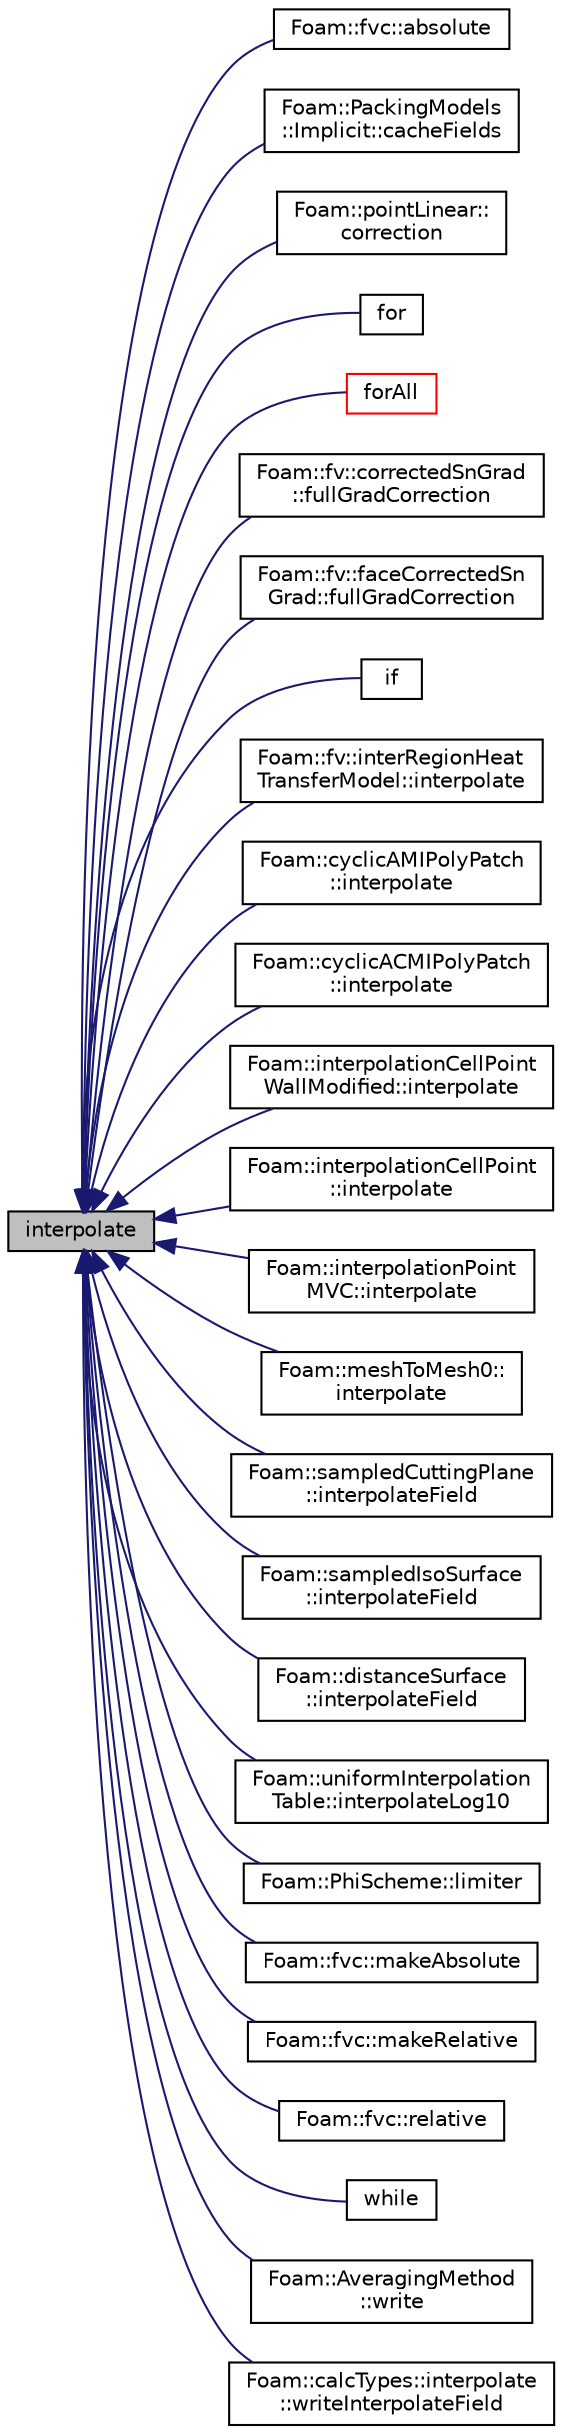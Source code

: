 digraph "interpolate"
{
  bgcolor="transparent";
  edge [fontname="Helvetica",fontsize="10",labelfontname="Helvetica",labelfontsize="10"];
  node [fontname="Helvetica",fontsize="10",shape=record];
  rankdir="LR";
  Node1 [label="interpolate",height=0.2,width=0.4,color="black", fillcolor="grey75", style="filled", fontcolor="black"];
  Node1 -> Node2 [dir="back",color="midnightblue",fontsize="10",style="solid",fontname="Helvetica"];
  Node2 [label="Foam::fvc::absolute",height=0.2,width=0.4,color="black",URL="$a10709.html#ae3a3435bb4f9e4cbc1c551fe32bdfdd5",tooltip="Return the given relative flux in absolute form. "];
  Node1 -> Node3 [dir="back",color="midnightblue",fontsize="10",style="solid",fontname="Helvetica"];
  Node3 [label="Foam::PackingModels\l::Implicit::cacheFields",height=0.2,width=0.4,color="black",URL="$a01031.html#a6005414ac27ae3e0b5a783ba216c1906",tooltip="Calculate the inter particles stresses. "];
  Node1 -> Node4 [dir="back",color="midnightblue",fontsize="10",style="solid",fontname="Helvetica"];
  Node4 [label="Foam::pointLinear::\lcorrection",height=0.2,width=0.4,color="black",URL="$a01874.html#a71944945191a35be21d9ab3b37c3170c",tooltip="Return the explicit correction to the face-interpolate. "];
  Node1 -> Node5 [dir="back",color="midnightblue",fontsize="10",style="solid",fontname="Helvetica"];
  Node5 [label="for",height=0.2,width=0.4,color="black",URL="$a03246.html#ae9610aff8f04c828f9db802f66a18f67"];
  Node1 -> Node6 [dir="back",color="midnightblue",fontsize="10",style="solid",fontname="Helvetica"];
  Node6 [label="forAll",height=0.2,width=0.4,color="red",URL="$a02952.html#a3a6dfa236873b1e0df07a723bccf5222"];
  Node1 -> Node7 [dir="back",color="midnightblue",fontsize="10",style="solid",fontname="Helvetica"];
  Node7 [label="Foam::fv::correctedSnGrad\l::fullGradCorrection",height=0.2,width=0.4,color="black",URL="$a00404.html#a1d818a559677e63f3aa628f1787133ce",tooltip="Return the explicit correction to the correctedSnGrad. "];
  Node1 -> Node8 [dir="back",color="midnightblue",fontsize="10",style="solid",fontname="Helvetica"];
  Node8 [label="Foam::fv::faceCorrectedSn\lGrad::fullGradCorrection",height=0.2,width=0.4,color="black",URL="$a00717.html#a1d818a559677e63f3aa628f1787133ce",tooltip="Return the explicit correction to the faceCorrectedSnGrad. "];
  Node1 -> Node9 [dir="back",color="midnightblue",fontsize="10",style="solid",fontname="Helvetica"];
  Node9 [label="if",height=0.2,width=0.4,color="black",URL="$a02906.html#a8b7f998449b569bf0b55d8c54cbac3cc"];
  Node1 -> Node10 [dir="back",color="midnightblue",fontsize="10",style="solid",fontname="Helvetica"];
  Node10 [label="Foam::fv::interRegionHeat\lTransferModel::interpolate",height=0.2,width=0.4,color="black",URL="$a01154.html#ad91860362fad211d1d2768b86ae9e29e"];
  Node1 -> Node11 [dir="back",color="midnightblue",fontsize="10",style="solid",fontname="Helvetica"];
  Node11 [label="Foam::cyclicAMIPolyPatch\l::interpolate",height=0.2,width=0.4,color="black",URL="$a00468.html#a41990bd56d1f7f2c879982d7b3b39dc9"];
  Node1 -> Node12 [dir="back",color="midnightblue",fontsize="10",style="solid",fontname="Helvetica"];
  Node12 [label="Foam::cyclicACMIPolyPatch\l::interpolate",height=0.2,width=0.4,color="black",URL="$a00458.html#ac8b3b0a38906a470b9a726d17ab78bac"];
  Node1 -> Node13 [dir="back",color="midnightblue",fontsize="10",style="solid",fontname="Helvetica"];
  Node13 [label="Foam::interpolationCellPoint\lWallModified::interpolate",height=0.2,width=0.4,color="black",URL="$a01148.html#abe5b877e90e64d50e608b5a06755b944",tooltip="Interpolate field to the given point in the given cell. "];
  Node1 -> Node14 [dir="back",color="midnightblue",fontsize="10",style="solid",fontname="Helvetica"];
  Node14 [label="Foam::interpolationCellPoint\l::interpolate",height=0.2,width=0.4,color="black",URL="$a01146.html#abe5b877e90e64d50e608b5a06755b944",tooltip="Interpolate field to the given point in the given cell. "];
  Node1 -> Node15 [dir="back",color="midnightblue",fontsize="10",style="solid",fontname="Helvetica"];
  Node15 [label="Foam::interpolationPoint\lMVC::interpolate",height=0.2,width=0.4,color="black",URL="$a01150.html#abe5b877e90e64d50e608b5a06755b944",tooltip="Interpolate field to the given point in the given cell. "];
  Node1 -> Node16 [dir="back",color="midnightblue",fontsize="10",style="solid",fontname="Helvetica"];
  Node16 [label="Foam::meshToMesh0::\linterpolate",height=0.2,width=0.4,color="black",URL="$a01466.html#a47b9ebfc1ccdacc3c26e140ebf8b340f"];
  Node1 -> Node17 [dir="back",color="midnightblue",fontsize="10",style="solid",fontname="Helvetica"];
  Node17 [label="Foam::sampledCuttingPlane\l::interpolateField",height=0.2,width=0.4,color="black",URL="$a02211.html#aefd86b240db58e582111d07b68287113"];
  Node1 -> Node18 [dir="back",color="midnightblue",fontsize="10",style="solid",fontname="Helvetica"];
  Node18 [label="Foam::sampledIsoSurface\l::interpolateField",height=0.2,width=0.4,color="black",URL="$a02212.html#aefd86b240db58e582111d07b68287113"];
  Node1 -> Node19 [dir="back",color="midnightblue",fontsize="10",style="solid",fontname="Helvetica"];
  Node19 [label="Foam::distanceSurface\l::interpolateField",height=0.2,width=0.4,color="black",URL="$a00550.html#aefd86b240db58e582111d07b68287113"];
  Node1 -> Node20 [dir="back",color="midnightblue",fontsize="10",style="solid",fontname="Helvetica"];
  Node20 [label="Foam::uniformInterpolation\lTable::interpolateLog10",height=0.2,width=0.4,color="black",URL="$a02738.html#a2b4202d96d988f5ea09130852cd1e48f",tooltip="Interpolate - takes log10 flag into account. "];
  Node1 -> Node21 [dir="back",color="midnightblue",fontsize="10",style="solid",fontname="Helvetica"];
  Node21 [label="Foam::PhiScheme::limiter",height=0.2,width=0.4,color="black",URL="$a01838.html#aad9e018b93b59932a398c0826c5cef86",tooltip="Return the interpolation weighting factors. "];
  Node1 -> Node22 [dir="back",color="midnightblue",fontsize="10",style="solid",fontname="Helvetica"];
  Node22 [label="Foam::fvc::makeAbsolute",height=0.2,width=0.4,color="black",URL="$a10709.html#afb8e4081618608c9bdcbcd668f937cab",tooltip="Make the given flux absolute. "];
  Node1 -> Node23 [dir="back",color="midnightblue",fontsize="10",style="solid",fontname="Helvetica"];
  Node23 [label="Foam::fvc::makeRelative",height=0.2,width=0.4,color="black",URL="$a10709.html#a79384edbcf2434087a6be234642812b0",tooltip="Make the given flux relative. "];
  Node1 -> Node24 [dir="back",color="midnightblue",fontsize="10",style="solid",fontname="Helvetica"];
  Node24 [label="Foam::fvc::relative",height=0.2,width=0.4,color="black",URL="$a10709.html#ae6d0ce0ddcc1862b63ec30e39f2a5087",tooltip="Return the given absolute flux in relative form. "];
  Node1 -> Node25 [dir="back",color="midnightblue",fontsize="10",style="solid",fontname="Helvetica"];
  Node25 [label="while",height=0.2,width=0.4,color="black",URL="$a02949.html#ab13470e79e249d04c443bf59be9ff31d"];
  Node1 -> Node26 [dir="back",color="midnightblue",fontsize="10",style="solid",fontname="Helvetica"];
  Node26 [label="Foam::AveragingMethod\l::write",height=0.2,width=0.4,color="black",URL="$a00088.html#a6e5faa425b059eeb55cd904755791076",tooltip="Write using setting from DB. "];
  Node1 -> Node27 [dir="back",color="midnightblue",fontsize="10",style="solid",fontname="Helvetica"];
  Node27 [label="Foam::calcTypes::interpolate\l::writeInterpolateField",height=0.2,width=0.4,color="black",URL="$a01141.html#abdc6e5cf54dfb66813e3de9bc3264108",tooltip="Write interpolate fields. "];
}
